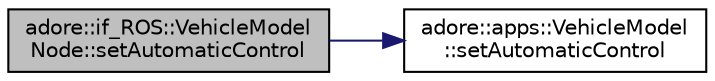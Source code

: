 digraph "adore::if_ROS::VehicleModelNode::setAutomaticControl"
{
 // LATEX_PDF_SIZE
  edge [fontname="Helvetica",fontsize="10",labelfontname="Helvetica",labelfontsize="10"];
  node [fontname="Helvetica",fontsize="10",shape=record];
  rankdir="LR";
  Node1 [label="adore::if_ROS::VehicleModel\lNode::setAutomaticControl",height=0.2,width=0.4,color="black", fillcolor="grey75", style="filled", fontcolor="black",tooltip=" "];
  Node1 -> Node2 [color="midnightblue",fontsize="10",style="solid",fontname="Helvetica"];
  Node2 [label="adore::apps::VehicleModel\l::setAutomaticControl",height=0.2,width=0.4,color="black", fillcolor="white", style="filled",URL="$classadore_1_1apps_1_1VehicleModel.html#aed154f20607e6129ee9089796764141c",tooltip="switches between manual and automatic control input"];
}

